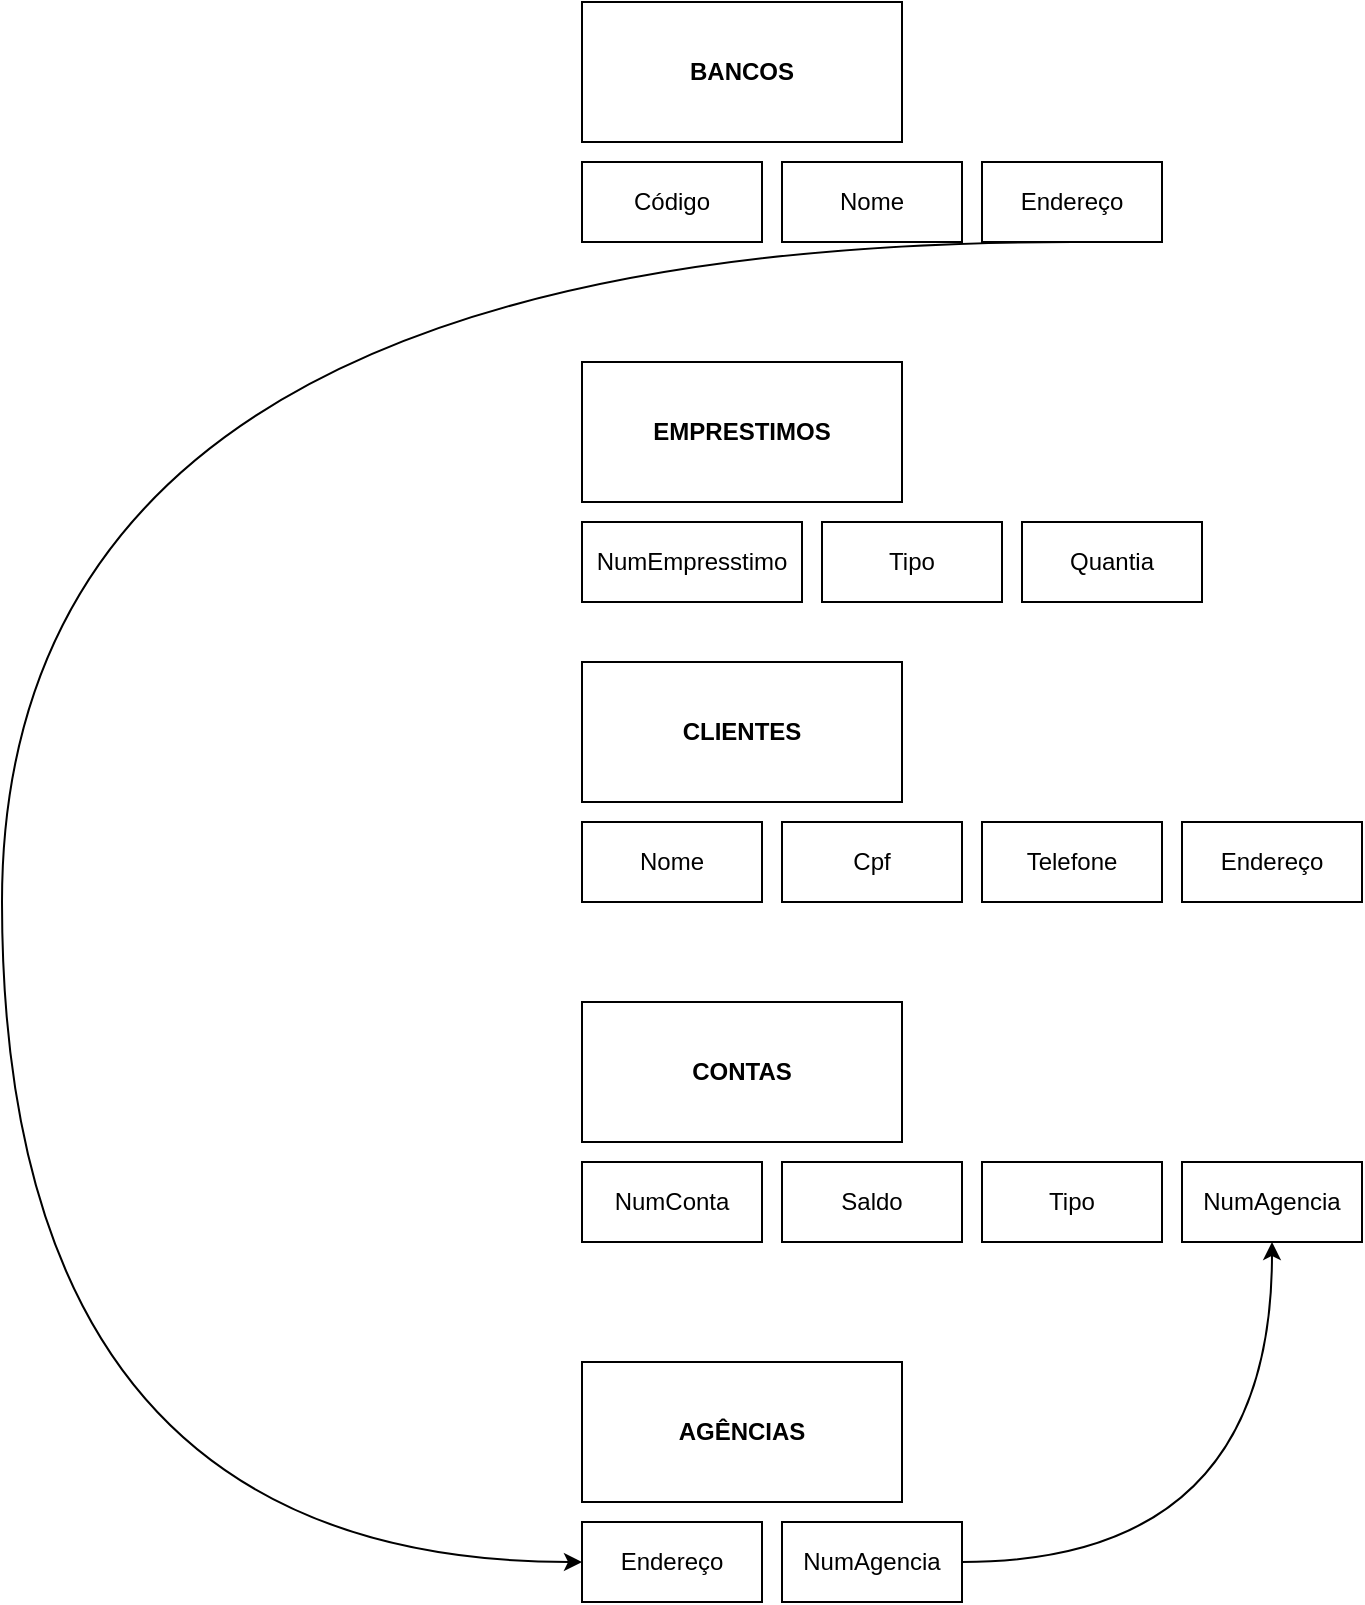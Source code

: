 <mxfile version="24.8.3">
  <diagram name="Página-1" id="UZGjUVI0pUbi-sTgCCxR">
    <mxGraphModel dx="2261" dy="726" grid="1" gridSize="10" guides="1" tooltips="1" connect="1" arrows="1" fold="1" page="1" pageScale="1" pageWidth="827" pageHeight="1169" math="0" shadow="0">
      <root>
        <mxCell id="0" />
        <mxCell id="1" parent="0" />
        <mxCell id="rDeh1MMmLVFuKvXPgz50-2" value="&lt;b&gt;EMPRESTIMOS&lt;/b&gt;" style="rounded=0;whiteSpace=wrap;html=1;" vertex="1" parent="1">
          <mxGeometry x="180" y="240" width="160" height="70" as="geometry" />
        </mxCell>
        <mxCell id="rDeh1MMmLVFuKvXPgz50-3" value="&lt;span&gt;CLIENTES&lt;/span&gt;" style="rounded=0;whiteSpace=wrap;html=1;fontStyle=1" vertex="1" parent="1">
          <mxGeometry x="180" y="390" width="160" height="70" as="geometry" />
        </mxCell>
        <mxCell id="rDeh1MMmLVFuKvXPgz50-4" value="&lt;b&gt;CONTAS&lt;/b&gt;" style="rounded=0;whiteSpace=wrap;html=1;" vertex="1" parent="1">
          <mxGeometry x="180" y="560" width="160" height="70" as="geometry" />
        </mxCell>
        <mxCell id="rDeh1MMmLVFuKvXPgz50-5" value="&lt;b&gt;AGÊNCIAS&lt;/b&gt;" style="rounded=0;whiteSpace=wrap;html=1;" vertex="1" parent="1">
          <mxGeometry x="180" y="740" width="160" height="70" as="geometry" />
        </mxCell>
        <mxCell id="rDeh1MMmLVFuKvXPgz50-6" value="&lt;b&gt;BANCOS&lt;/b&gt;" style="rounded=0;whiteSpace=wrap;html=1;" vertex="1" parent="1">
          <mxGeometry x="180" y="60" width="160" height="70" as="geometry" />
        </mxCell>
        <mxCell id="rDeh1MMmLVFuKvXPgz50-7" value="Código" style="rounded=0;whiteSpace=wrap;html=1;" vertex="1" parent="1">
          <mxGeometry x="180" y="140" width="90" height="40" as="geometry" />
        </mxCell>
        <mxCell id="rDeh1MMmLVFuKvXPgz50-8" value="Nome" style="rounded=0;whiteSpace=wrap;html=1;" vertex="1" parent="1">
          <mxGeometry x="280" y="140" width="90" height="40" as="geometry" />
        </mxCell>
        <mxCell id="rDeh1MMmLVFuKvXPgz50-34" style="edgeStyle=orthogonalEdgeStyle;rounded=0;orthogonalLoop=1;jettySize=auto;html=1;exitX=0.5;exitY=1;exitDx=0;exitDy=0;entryX=0;entryY=0.5;entryDx=0;entryDy=0;curved=1;" edge="1" parent="1" source="rDeh1MMmLVFuKvXPgz50-9" target="rDeh1MMmLVFuKvXPgz50-10">
          <mxGeometry relative="1" as="geometry">
            <Array as="points">
              <mxPoint x="-110" y="180" />
              <mxPoint x="-110" y="840" />
            </Array>
          </mxGeometry>
        </mxCell>
        <mxCell id="rDeh1MMmLVFuKvXPgz50-9" value="Endereço" style="rounded=0;whiteSpace=wrap;html=1;" vertex="1" parent="1">
          <mxGeometry x="380" y="140" width="90" height="40" as="geometry" />
        </mxCell>
        <mxCell id="rDeh1MMmLVFuKvXPgz50-10" value="Endereço" style="rounded=0;whiteSpace=wrap;html=1;" vertex="1" parent="1">
          <mxGeometry x="180" y="820" width="90" height="40" as="geometry" />
        </mxCell>
        <mxCell id="rDeh1MMmLVFuKvXPgz50-36" style="edgeStyle=orthogonalEdgeStyle;rounded=0;orthogonalLoop=1;jettySize=auto;html=1;exitX=1;exitY=0.5;exitDx=0;exitDy=0;entryX=0.5;entryY=1;entryDx=0;entryDy=0;curved=1;" edge="1" parent="1" source="rDeh1MMmLVFuKvXPgz50-11" target="rDeh1MMmLVFuKvXPgz50-35">
          <mxGeometry relative="1" as="geometry" />
        </mxCell>
        <mxCell id="rDeh1MMmLVFuKvXPgz50-11" value="NumAgencia" style="rounded=0;whiteSpace=wrap;html=1;" vertex="1" parent="1">
          <mxGeometry x="280" y="820" width="90" height="40" as="geometry" />
        </mxCell>
        <mxCell id="rDeh1MMmLVFuKvXPgz50-12" value="NumConta" style="rounded=0;whiteSpace=wrap;html=1;" vertex="1" parent="1">
          <mxGeometry x="180" y="640" width="90" height="40" as="geometry" />
        </mxCell>
        <mxCell id="rDeh1MMmLVFuKvXPgz50-14" value="Saldo" style="rounded=0;whiteSpace=wrap;html=1;" vertex="1" parent="1">
          <mxGeometry x="280" y="640" width="90" height="40" as="geometry" />
        </mxCell>
        <mxCell id="rDeh1MMmLVFuKvXPgz50-15" value="Tipo" style="rounded=0;whiteSpace=wrap;html=1;" vertex="1" parent="1">
          <mxGeometry x="380" y="640" width="90" height="40" as="geometry" />
        </mxCell>
        <mxCell id="rDeh1MMmLVFuKvXPgz50-16" value="Tipo" style="rounded=0;whiteSpace=wrap;html=1;" vertex="1" parent="1">
          <mxGeometry x="300" y="320" width="90" height="40" as="geometry" />
        </mxCell>
        <mxCell id="rDeh1MMmLVFuKvXPgz50-17" value="NumEmpresstimo" style="rounded=0;whiteSpace=wrap;html=1;" vertex="1" parent="1">
          <mxGeometry x="180" y="320" width="110" height="40" as="geometry" />
        </mxCell>
        <mxCell id="rDeh1MMmLVFuKvXPgz50-18" value="Quantia" style="rounded=0;whiteSpace=wrap;html=1;" vertex="1" parent="1">
          <mxGeometry x="400" y="320" width="90" height="40" as="geometry" />
        </mxCell>
        <mxCell id="rDeh1MMmLVFuKvXPgz50-19" value="Nome" style="rounded=0;whiteSpace=wrap;html=1;" vertex="1" parent="1">
          <mxGeometry x="180" y="470" width="90" height="40" as="geometry" />
        </mxCell>
        <mxCell id="rDeh1MMmLVFuKvXPgz50-20" value="Cpf" style="rounded=0;whiteSpace=wrap;html=1;" vertex="1" parent="1">
          <mxGeometry x="280" y="470" width="90" height="40" as="geometry" />
        </mxCell>
        <mxCell id="rDeh1MMmLVFuKvXPgz50-21" value="Telefone" style="rounded=0;whiteSpace=wrap;html=1;" vertex="1" parent="1">
          <mxGeometry x="380" y="470" width="90" height="40" as="geometry" />
        </mxCell>
        <mxCell id="rDeh1MMmLVFuKvXPgz50-22" value="Endereço" style="rounded=0;whiteSpace=wrap;html=1;" vertex="1" parent="1">
          <mxGeometry x="480" y="470" width="90" height="40" as="geometry" />
        </mxCell>
        <mxCell id="rDeh1MMmLVFuKvXPgz50-35" value="NumAgencia" style="rounded=0;whiteSpace=wrap;html=1;" vertex="1" parent="1">
          <mxGeometry x="480" y="640" width="90" height="40" as="geometry" />
        </mxCell>
      </root>
    </mxGraphModel>
  </diagram>
</mxfile>
